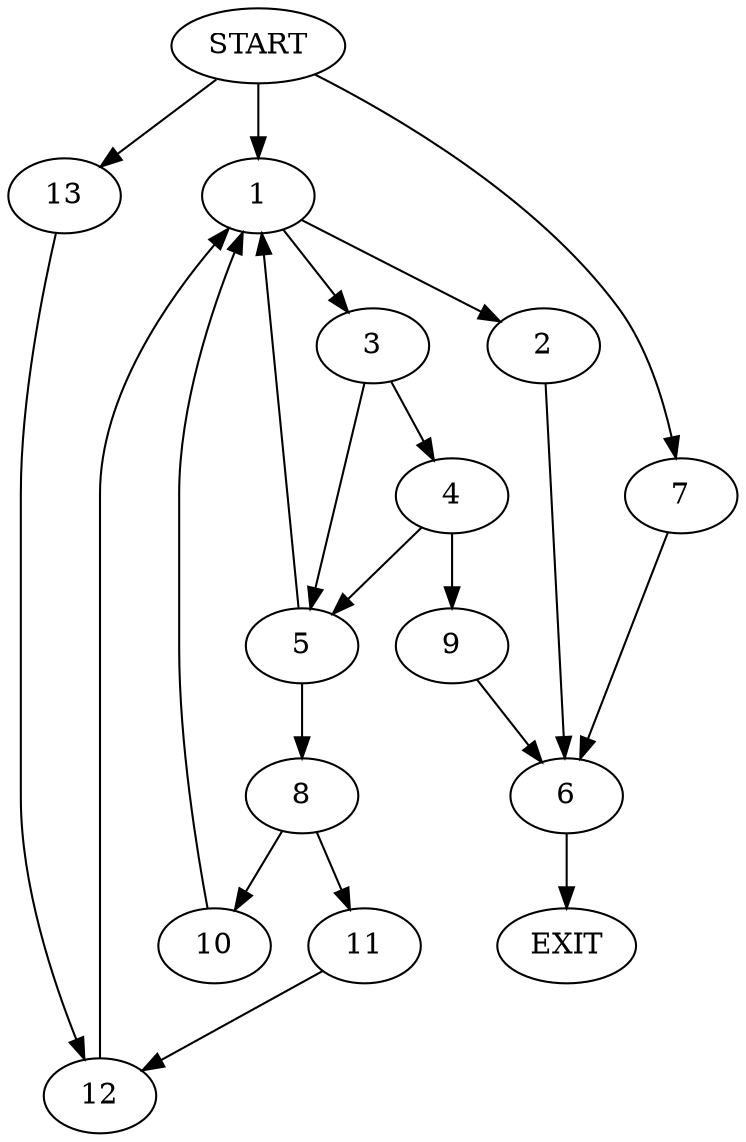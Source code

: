 digraph {
0 [label="START"]
14 [label="EXIT"]
0 -> 1
1 -> 2
1 -> 3
3 -> 4
3 -> 5
2 -> 6
0 -> 7
7 -> 6
6 -> 14
5 -> 8
5 -> 1
4 -> 9
4 -> 5
9 -> 6
8 -> 10
8 -> 11
11 -> 12
10 -> 1
12 -> 1
0 -> 13
13 -> 12
}

